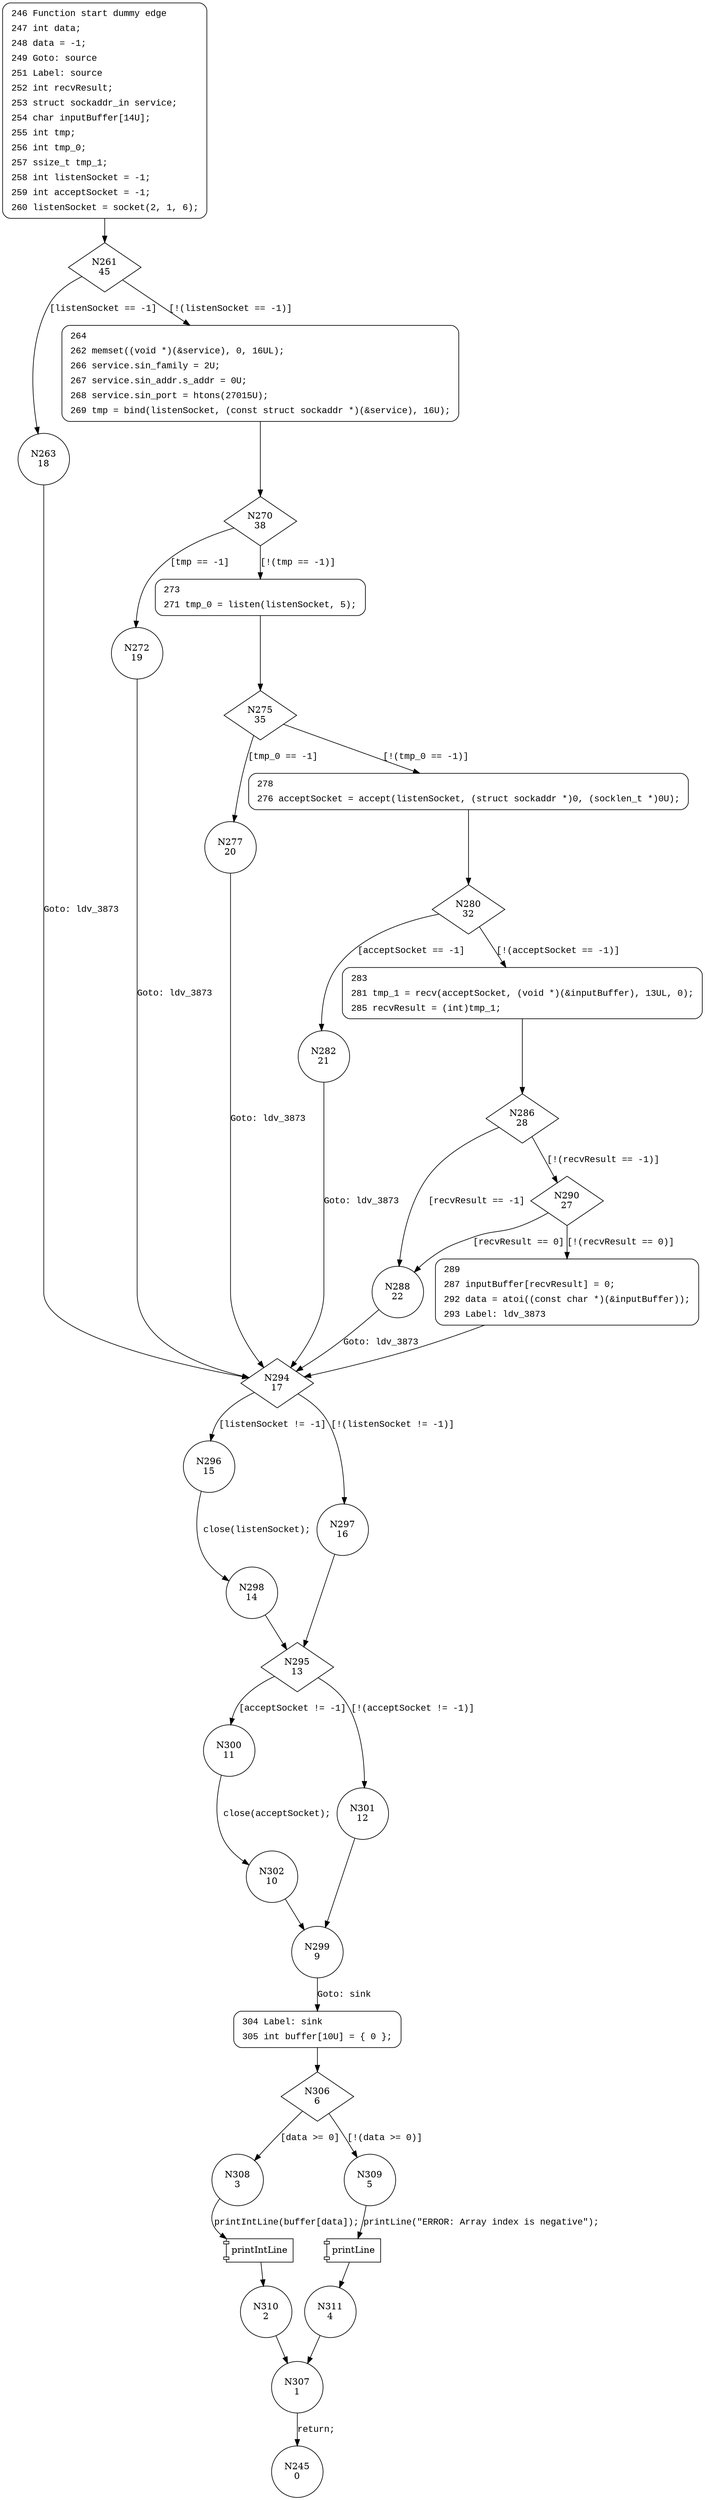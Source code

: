 digraph CWE126_Buffer_Overread__CWE129_listen_socket_18_bad {
261 [shape="diamond" label="N261\n45"]
263 [shape="circle" label="N263\n18"]
264 [shape="circle" label="N264\n44"]
270 [shape="diamond" label="N270\n38"]
272 [shape="circle" label="N272\n19"]
273 [shape="circle" label="N273\n37"]
275 [shape="diamond" label="N275\n35"]
277 [shape="circle" label="N277\n20"]
278 [shape="circle" label="N278\n34"]
280 [shape="diamond" label="N280\n32"]
282 [shape="circle" label="N282\n21"]
283 [shape="circle" label="N283\n31"]
286 [shape="diamond" label="N286\n28"]
288 [shape="circle" label="N288\n22"]
290 [shape="diamond" label="N290\n27"]
289 [shape="circle" label="N289\n26"]
294 [shape="diamond" label="N294\n17"]
296 [shape="circle" label="N296\n15"]
297 [shape="circle" label="N297\n16"]
295 [shape="diamond" label="N295\n13"]
300 [shape="circle" label="N300\n11"]
301 [shape="circle" label="N301\n12"]
299 [shape="circle" label="N299\n9"]
304 [shape="circle" label="N304\n8"]
306 [shape="diamond" label="N306\n6"]
308 [shape="circle" label="N308\n3"]
309 [shape="circle" label="N309\n5"]
311 [shape="circle" label="N311\n4"]
307 [shape="circle" label="N307\n1"]
245 [shape="circle" label="N245\n0"]
310 [shape="circle" label="N310\n2"]
302 [shape="circle" label="N302\n10"]
298 [shape="circle" label="N298\n14"]
246 [style="filled,bold" penwidth="1" fillcolor="white" fontname="Courier New" shape="Mrecord" label=<<table border="0" cellborder="0" cellpadding="3" bgcolor="white"><tr><td align="right">246</td><td align="left">Function start dummy edge</td></tr><tr><td align="right">247</td><td align="left">int data;</td></tr><tr><td align="right">248</td><td align="left">data = -1;</td></tr><tr><td align="right">249</td><td align="left">Goto: source</td></tr><tr><td align="right">251</td><td align="left">Label: source</td></tr><tr><td align="right">252</td><td align="left">int recvResult;</td></tr><tr><td align="right">253</td><td align="left">struct sockaddr_in service;</td></tr><tr><td align="right">254</td><td align="left">char inputBuffer[14U];</td></tr><tr><td align="right">255</td><td align="left">int tmp;</td></tr><tr><td align="right">256</td><td align="left">int tmp_0;</td></tr><tr><td align="right">257</td><td align="left">ssize_t tmp_1;</td></tr><tr><td align="right">258</td><td align="left">int listenSocket = -1;</td></tr><tr><td align="right">259</td><td align="left">int acceptSocket = -1;</td></tr><tr><td align="right">260</td><td align="left">listenSocket = socket(2, 1, 6);</td></tr></table>>]
246 -> 261[label=""]
264 [style="filled,bold" penwidth="1" fillcolor="white" fontname="Courier New" shape="Mrecord" label=<<table border="0" cellborder="0" cellpadding="3" bgcolor="white"><tr><td align="right">264</td><td align="left"></td></tr><tr><td align="right">262</td><td align="left">memset((void *)(&amp;service), 0, 16UL);</td></tr><tr><td align="right">266</td><td align="left">service.sin_family = 2U;</td></tr><tr><td align="right">267</td><td align="left">service.sin_addr.s_addr = 0U;</td></tr><tr><td align="right">268</td><td align="left">service.sin_port = htons(27015U);</td></tr><tr><td align="right">269</td><td align="left">tmp = bind(listenSocket, (const struct sockaddr *)(&amp;service), 16U);</td></tr></table>>]
264 -> 270[label=""]
273 [style="filled,bold" penwidth="1" fillcolor="white" fontname="Courier New" shape="Mrecord" label=<<table border="0" cellborder="0" cellpadding="3" bgcolor="white"><tr><td align="right">273</td><td align="left"></td></tr><tr><td align="right">271</td><td align="left">tmp_0 = listen(listenSocket, 5);</td></tr></table>>]
273 -> 275[label=""]
278 [style="filled,bold" penwidth="1" fillcolor="white" fontname="Courier New" shape="Mrecord" label=<<table border="0" cellborder="0" cellpadding="3" bgcolor="white"><tr><td align="right">278</td><td align="left"></td></tr><tr><td align="right">276</td><td align="left">acceptSocket = accept(listenSocket, (struct sockaddr *)0, (socklen_t *)0U);</td></tr></table>>]
278 -> 280[label=""]
283 [style="filled,bold" penwidth="1" fillcolor="white" fontname="Courier New" shape="Mrecord" label=<<table border="0" cellborder="0" cellpadding="3" bgcolor="white"><tr><td align="right">283</td><td align="left"></td></tr><tr><td align="right">281</td><td align="left">tmp_1 = recv(acceptSocket, (void *)(&amp;inputBuffer), 13UL, 0);</td></tr><tr><td align="right">285</td><td align="left">recvResult = (int)tmp_1;</td></tr></table>>]
283 -> 286[label=""]
289 [style="filled,bold" penwidth="1" fillcolor="white" fontname="Courier New" shape="Mrecord" label=<<table border="0" cellborder="0" cellpadding="3" bgcolor="white"><tr><td align="right">289</td><td align="left"></td></tr><tr><td align="right">287</td><td align="left">inputBuffer[recvResult] = 0;</td></tr><tr><td align="right">292</td><td align="left">data = atoi((const char *)(&amp;inputBuffer));</td></tr><tr><td align="right">293</td><td align="left">Label: ldv_3873</td></tr></table>>]
289 -> 294[label=""]
304 [style="filled,bold" penwidth="1" fillcolor="white" fontname="Courier New" shape="Mrecord" label=<<table border="0" cellborder="0" cellpadding="3" bgcolor="white"><tr><td align="right">304</td><td align="left">Label: sink</td></tr><tr><td align="right">305</td><td align="left">int buffer[10U] = &#123; 0 &#125;;</td></tr></table>>]
304 -> 306[label=""]
261 -> 263 [label="[listenSocket == -1]" fontname="Courier New"]
261 -> 264 [label="[!(listenSocket == -1)]" fontname="Courier New"]
270 -> 272 [label="[tmp == -1]" fontname="Courier New"]
270 -> 273 [label="[!(tmp == -1)]" fontname="Courier New"]
275 -> 277 [label="[tmp_0 == -1]" fontname="Courier New"]
275 -> 278 [label="[!(tmp_0 == -1)]" fontname="Courier New"]
280 -> 282 [label="[acceptSocket == -1]" fontname="Courier New"]
280 -> 283 [label="[!(acceptSocket == -1)]" fontname="Courier New"]
286 -> 288 [label="[recvResult == -1]" fontname="Courier New"]
286 -> 290 [label="[!(recvResult == -1)]" fontname="Courier New"]
290 -> 288 [label="[recvResult == 0]" fontname="Courier New"]
290 -> 289 [label="[!(recvResult == 0)]" fontname="Courier New"]
294 -> 296 [label="[listenSocket != -1]" fontname="Courier New"]
294 -> 297 [label="[!(listenSocket != -1)]" fontname="Courier New"]
295 -> 300 [label="[acceptSocket != -1]" fontname="Courier New"]
295 -> 301 [label="[!(acceptSocket != -1)]" fontname="Courier New"]
299 -> 304 [label="Goto: sink" fontname="Courier New"]
306 -> 308 [label="[data >= 0]" fontname="Courier New"]
306 -> 309 [label="[!(data >= 0)]" fontname="Courier New"]
100025 [shape="component" label="printLine"]
309 -> 100025 [label="printLine(\"ERROR: Array index is negative\");" fontname="Courier New"]
100025 -> 311 [label="" fontname="Courier New"]
307 -> 245 [label="return;" fontname="Courier New"]
100026 [shape="component" label="printIntLine"]
308 -> 100026 [label="printIntLine(buffer[data]);" fontname="Courier New"]
100026 -> 310 [label="" fontname="Courier New"]
300 -> 302 [label="close(acceptSocket);" fontname="Courier New"]
296 -> 298 [label="close(listenSocket);" fontname="Courier New"]
288 -> 294 [label="Goto: ldv_3873" fontname="Courier New"]
277 -> 294 [label="Goto: ldv_3873" fontname="Courier New"]
263 -> 294 [label="Goto: ldv_3873" fontname="Courier New"]
297 -> 295 [label="" fontname="Courier New"]
301 -> 299 [label="" fontname="Courier New"]
311 -> 307 [label="" fontname="Courier New"]
310 -> 307 [label="" fontname="Courier New"]
302 -> 299 [label="" fontname="Courier New"]
298 -> 295 [label="" fontname="Courier New"]
282 -> 294 [label="Goto: ldv_3873" fontname="Courier New"]
272 -> 294 [label="Goto: ldv_3873" fontname="Courier New"]
}